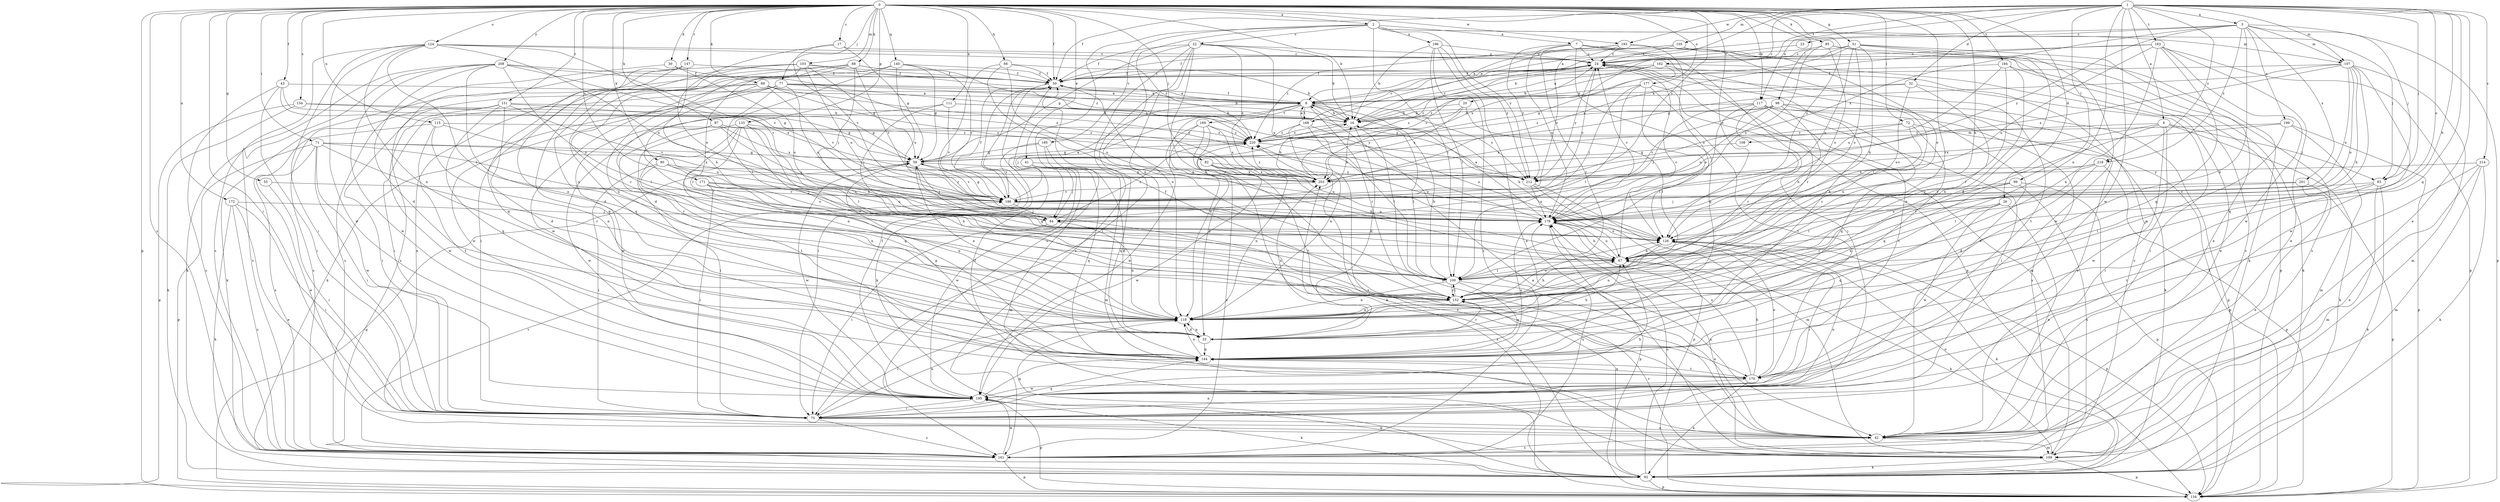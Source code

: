 strict digraph  {
0;
1;
2;
3;
6;
7;
8;
16;
17;
20;
22;
23;
24;
26;
30;
32;
33;
41;
42;
43;
50;
51;
55;
59;
66;
67;
71;
72;
75;
77;
82;
83;
84;
85;
87;
88;
89;
90;
92;
98;
99;
100;
103;
105;
107;
108;
109;
111;
115;
117;
118;
124;
126;
133;
134;
140;
144;
147;
151;
152;
154;
161;
162;
163;
168;
169;
170;
171;
172;
177;
178;
184;
185;
186;
193;
195;
196;
199;
201;
203;
208;
212;
214;
218;
220;
0 -> 2  [label=a];
0 -> 16  [label=b];
0 -> 17  [label=c];
0 -> 26  [label=d];
0 -> 30  [label=d];
0 -> 41  [label=e];
0 -> 43  [label=f];
0 -> 50  [label=f];
0 -> 51  [label=g];
0 -> 55  [label=g];
0 -> 66  [label=h];
0 -> 67  [label=h];
0 -> 71  [label=i];
0 -> 72  [label=i];
0 -> 75  [label=i];
0 -> 77  [label=j];
0 -> 82  [label=j];
0 -> 85  [label=k];
0 -> 87  [label=k];
0 -> 88  [label=k];
0 -> 89  [label=k];
0 -> 90  [label=k];
0 -> 98  [label=l];
0 -> 103  [label=m];
0 -> 111  [label=n];
0 -> 115  [label=n];
0 -> 117  [label=n];
0 -> 124  [label=o];
0 -> 126  [label=o];
0 -> 133  [label=p];
0 -> 134  [label=p];
0 -> 140  [label=q];
0 -> 147  [label=r];
0 -> 151  [label=r];
0 -> 152  [label=r];
0 -> 154  [label=s];
0 -> 161  [label=s];
0 -> 171  [label=u];
0 -> 172  [label=u];
0 -> 177  [label=u];
0 -> 178  [label=u];
0 -> 184  [label=v];
0 -> 193  [label=w];
0 -> 208  [label=y];
0 -> 212  [label=y];
1 -> 3  [label=a];
1 -> 6  [label=a];
1 -> 20  [label=c];
1 -> 32  [label=d];
1 -> 42  [label=e];
1 -> 50  [label=f];
1 -> 67  [label=h];
1 -> 83  [label=j];
1 -> 99  [label=l];
1 -> 105  [label=m];
1 -> 107  [label=m];
1 -> 117  [label=n];
1 -> 118  [label=n];
1 -> 144  [label=q];
1 -> 162  [label=t];
1 -> 163  [label=t];
1 -> 168  [label=t];
1 -> 178  [label=u];
1 -> 193  [label=w];
1 -> 195  [label=w];
1 -> 214  [label=z];
1 -> 218  [label=z];
2 -> 7  [label=a];
2 -> 22  [label=c];
2 -> 83  [label=j];
2 -> 100  [label=l];
2 -> 107  [label=m];
2 -> 118  [label=n];
2 -> 161  [label=s];
2 -> 185  [label=v];
2 -> 196  [label=x];
2 -> 212  [label=y];
3 -> 8  [label=a];
3 -> 23  [label=c];
3 -> 83  [label=j];
3 -> 107  [label=m];
3 -> 118  [label=n];
3 -> 134  [label=p];
3 -> 199  [label=x];
3 -> 201  [label=x];
3 -> 203  [label=x];
3 -> 212  [label=y];
3 -> 218  [label=z];
6 -> 75  [label=i];
6 -> 83  [label=j];
6 -> 92  [label=k];
6 -> 108  [label=m];
6 -> 152  [label=r];
6 -> 186  [label=v];
6 -> 195  [label=w];
7 -> 24  [label=c];
7 -> 42  [label=e];
7 -> 75  [label=i];
7 -> 134  [label=p];
7 -> 144  [label=q];
7 -> 152  [label=r];
7 -> 178  [label=u];
7 -> 212  [label=y];
8 -> 16  [label=b];
8 -> 50  [label=f];
8 -> 67  [label=h];
8 -> 84  [label=j];
8 -> 118  [label=n];
8 -> 152  [label=r];
8 -> 168  [label=t];
8 -> 169  [label=t];
8 -> 212  [label=y];
16 -> 24  [label=c];
16 -> 33  [label=d];
16 -> 42  [label=e];
16 -> 100  [label=l];
16 -> 220  [label=z];
17 -> 24  [label=c];
17 -> 59  [label=g];
17 -> 126  [label=o];
17 -> 186  [label=v];
20 -> 16  [label=b];
20 -> 100  [label=l];
20 -> 203  [label=x];
20 -> 220  [label=z];
22 -> 16  [label=b];
22 -> 24  [label=c];
22 -> 50  [label=f];
22 -> 59  [label=g];
22 -> 75  [label=i];
22 -> 118  [label=n];
22 -> 152  [label=r];
22 -> 161  [label=s];
22 -> 178  [label=u];
22 -> 203  [label=x];
23 -> 24  [label=c];
24 -> 50  [label=f];
24 -> 152  [label=r];
24 -> 170  [label=t];
24 -> 212  [label=y];
26 -> 42  [label=e];
26 -> 144  [label=q];
26 -> 152  [label=r];
26 -> 178  [label=u];
26 -> 195  [label=w];
30 -> 50  [label=f];
30 -> 126  [label=o];
30 -> 161  [label=s];
32 -> 8  [label=a];
32 -> 75  [label=i];
32 -> 118  [label=n];
32 -> 126  [label=o];
32 -> 220  [label=z];
33 -> 24  [label=c];
33 -> 67  [label=h];
33 -> 118  [label=n];
33 -> 144  [label=q];
33 -> 152  [label=r];
33 -> 203  [label=x];
41 -> 33  [label=d];
41 -> 84  [label=j];
41 -> 109  [label=m];
41 -> 144  [label=q];
41 -> 195  [label=w];
41 -> 203  [label=x];
42 -> 50  [label=f];
42 -> 109  [label=m];
42 -> 161  [label=s];
42 -> 220  [label=z];
43 -> 8  [label=a];
43 -> 59  [label=g];
43 -> 75  [label=i];
43 -> 161  [label=s];
43 -> 203  [label=x];
50 -> 8  [label=a];
50 -> 24  [label=c];
50 -> 67  [label=h];
50 -> 75  [label=i];
50 -> 92  [label=k];
51 -> 16  [label=b];
51 -> 24  [label=c];
51 -> 33  [label=d];
51 -> 42  [label=e];
51 -> 67  [label=h];
51 -> 126  [label=o];
51 -> 178  [label=u];
51 -> 195  [label=w];
51 -> 203  [label=x];
55 -> 75  [label=i];
55 -> 186  [label=v];
59 -> 24  [label=c];
59 -> 84  [label=j];
59 -> 118  [label=n];
59 -> 186  [label=v];
59 -> 195  [label=w];
59 -> 203  [label=x];
66 -> 16  [label=b];
66 -> 50  [label=f];
66 -> 100  [label=l];
66 -> 126  [label=o];
66 -> 152  [label=r];
67 -> 24  [label=c];
67 -> 92  [label=k];
67 -> 100  [label=l];
67 -> 178  [label=u];
71 -> 42  [label=e];
71 -> 59  [label=g];
71 -> 75  [label=i];
71 -> 134  [label=p];
71 -> 152  [label=r];
71 -> 178  [label=u];
71 -> 195  [label=w];
71 -> 203  [label=x];
72 -> 67  [label=h];
72 -> 134  [label=p];
72 -> 144  [label=q];
72 -> 203  [label=x];
72 -> 220  [label=z];
75 -> 42  [label=e];
75 -> 67  [label=h];
75 -> 118  [label=n];
75 -> 126  [label=o];
75 -> 144  [label=q];
75 -> 161  [label=s];
77 -> 8  [label=a];
77 -> 16  [label=b];
77 -> 75  [label=i];
77 -> 92  [label=k];
77 -> 152  [label=r];
77 -> 178  [label=u];
77 -> 195  [label=w];
77 -> 212  [label=y];
77 -> 220  [label=z];
82 -> 67  [label=h];
82 -> 118  [label=n];
82 -> 178  [label=u];
82 -> 195  [label=w];
82 -> 203  [label=x];
82 -> 212  [label=y];
83 -> 92  [label=k];
83 -> 100  [label=l];
83 -> 109  [label=m];
83 -> 170  [label=t];
83 -> 186  [label=v];
84 -> 75  [label=i];
84 -> 118  [label=n];
84 -> 220  [label=z];
85 -> 24  [label=c];
85 -> 92  [label=k];
85 -> 126  [label=o];
85 -> 161  [label=s];
85 -> 178  [label=u];
87 -> 152  [label=r];
87 -> 178  [label=u];
87 -> 195  [label=w];
87 -> 203  [label=x];
87 -> 220  [label=z];
88 -> 33  [label=d];
88 -> 42  [label=e];
88 -> 50  [label=f];
88 -> 84  [label=j];
88 -> 144  [label=q];
88 -> 152  [label=r];
88 -> 186  [label=v];
88 -> 220  [label=z];
89 -> 8  [label=a];
89 -> 92  [label=k];
89 -> 100  [label=l];
89 -> 161  [label=s];
89 -> 186  [label=v];
89 -> 203  [label=x];
89 -> 212  [label=y];
90 -> 75  [label=i];
90 -> 84  [label=j];
90 -> 118  [label=n];
90 -> 126  [label=o];
90 -> 212  [label=y];
92 -> 118  [label=n];
92 -> 134  [label=p];
92 -> 178  [label=u];
92 -> 220  [label=z];
98 -> 16  [label=b];
98 -> 67  [label=h];
98 -> 92  [label=k];
98 -> 134  [label=p];
98 -> 144  [label=q];
98 -> 178  [label=u];
98 -> 186  [label=v];
98 -> 220  [label=z];
99 -> 100  [label=l];
99 -> 118  [label=n];
99 -> 134  [label=p];
99 -> 161  [label=s];
99 -> 186  [label=v];
100 -> 16  [label=b];
100 -> 42  [label=e];
100 -> 59  [label=g];
100 -> 118  [label=n];
100 -> 144  [label=q];
100 -> 152  [label=r];
103 -> 8  [label=a];
103 -> 33  [label=d];
103 -> 50  [label=f];
103 -> 59  [label=g];
103 -> 118  [label=n];
103 -> 144  [label=q];
103 -> 152  [label=r];
103 -> 178  [label=u];
105 -> 8  [label=a];
105 -> 24  [label=c];
105 -> 50  [label=f];
105 -> 126  [label=o];
105 -> 161  [label=s];
107 -> 50  [label=f];
107 -> 59  [label=g];
107 -> 67  [label=h];
107 -> 109  [label=m];
107 -> 126  [label=o];
107 -> 144  [label=q];
107 -> 178  [label=u];
107 -> 195  [label=w];
107 -> 203  [label=x];
108 -> 59  [label=g];
109 -> 8  [label=a];
109 -> 24  [label=c];
109 -> 92  [label=k];
109 -> 126  [label=o];
109 -> 134  [label=p];
109 -> 152  [label=r];
109 -> 178  [label=u];
109 -> 195  [label=w];
111 -> 16  [label=b];
111 -> 84  [label=j];
111 -> 186  [label=v];
111 -> 195  [label=w];
111 -> 212  [label=y];
115 -> 118  [label=n];
115 -> 161  [label=s];
115 -> 170  [label=t];
115 -> 178  [label=u];
115 -> 220  [label=z];
117 -> 16  [label=b];
117 -> 42  [label=e];
117 -> 75  [label=i];
117 -> 84  [label=j];
117 -> 100  [label=l];
117 -> 152  [label=r];
117 -> 161  [label=s];
117 -> 170  [label=t];
118 -> 33  [label=d];
118 -> 75  [label=i];
124 -> 24  [label=c];
124 -> 75  [label=i];
124 -> 100  [label=l];
124 -> 118  [label=n];
124 -> 161  [label=s];
124 -> 178  [label=u];
124 -> 186  [label=v];
124 -> 195  [label=w];
124 -> 220  [label=z];
126 -> 67  [label=h];
126 -> 75  [label=i];
126 -> 92  [label=k];
126 -> 118  [label=n];
126 -> 134  [label=p];
133 -> 67  [label=h];
133 -> 75  [label=i];
133 -> 100  [label=l];
133 -> 118  [label=n];
133 -> 144  [label=q];
133 -> 152  [label=r];
133 -> 170  [label=t];
133 -> 220  [label=z];
134 -> 59  [label=g];
134 -> 203  [label=x];
140 -> 50  [label=f];
140 -> 59  [label=g];
140 -> 100  [label=l];
140 -> 178  [label=u];
140 -> 186  [label=v];
140 -> 195  [label=w];
144 -> 59  [label=g];
144 -> 118  [label=n];
144 -> 170  [label=t];
144 -> 178  [label=u];
147 -> 50  [label=f];
147 -> 67  [label=h];
147 -> 75  [label=i];
147 -> 144  [label=q];
147 -> 161  [label=s];
151 -> 16  [label=b];
151 -> 33  [label=d];
151 -> 59  [label=g];
151 -> 75  [label=i];
151 -> 144  [label=q];
151 -> 186  [label=v];
151 -> 195  [label=w];
152 -> 50  [label=f];
152 -> 67  [label=h];
152 -> 100  [label=l];
152 -> 118  [label=n];
152 -> 126  [label=o];
154 -> 16  [label=b];
154 -> 59  [label=g];
154 -> 92  [label=k];
154 -> 134  [label=p];
161 -> 134  [label=p];
161 -> 178  [label=u];
161 -> 186  [label=v];
161 -> 195  [label=w];
161 -> 220  [label=z];
162 -> 8  [label=a];
162 -> 16  [label=b];
162 -> 42  [label=e];
162 -> 50  [label=f];
162 -> 59  [label=g];
162 -> 100  [label=l];
163 -> 24  [label=c];
163 -> 42  [label=e];
163 -> 118  [label=n];
163 -> 134  [label=p];
163 -> 144  [label=q];
163 -> 178  [label=u];
163 -> 195  [label=w];
163 -> 203  [label=x];
168 -> 8  [label=a];
168 -> 24  [label=c];
168 -> 100  [label=l];
168 -> 118  [label=n];
168 -> 126  [label=o];
168 -> 220  [label=z];
169 -> 33  [label=d];
169 -> 92  [label=k];
169 -> 170  [label=t];
169 -> 195  [label=w];
169 -> 203  [label=x];
169 -> 220  [label=z];
170 -> 67  [label=h];
170 -> 92  [label=k];
170 -> 126  [label=o];
170 -> 144  [label=q];
170 -> 178  [label=u];
170 -> 195  [label=w];
171 -> 67  [label=h];
171 -> 75  [label=i];
171 -> 118  [label=n];
171 -> 178  [label=u];
171 -> 186  [label=v];
172 -> 42  [label=e];
172 -> 75  [label=i];
172 -> 84  [label=j];
172 -> 92  [label=k];
172 -> 161  [label=s];
177 -> 8  [label=a];
177 -> 84  [label=j];
177 -> 100  [label=l];
177 -> 109  [label=m];
177 -> 126  [label=o];
177 -> 170  [label=t];
178 -> 8  [label=a];
178 -> 24  [label=c];
178 -> 67  [label=h];
178 -> 126  [label=o];
178 -> 134  [label=p];
184 -> 50  [label=f];
184 -> 92  [label=k];
184 -> 118  [label=n];
184 -> 152  [label=r];
184 -> 178  [label=u];
185 -> 59  [label=g];
185 -> 109  [label=m];
185 -> 144  [label=q];
185 -> 186  [label=v];
186 -> 8  [label=a];
186 -> 16  [label=b];
186 -> 24  [label=c];
186 -> 50  [label=f];
186 -> 59  [label=g];
186 -> 84  [label=j];
186 -> 178  [label=u];
193 -> 8  [label=a];
193 -> 24  [label=c];
193 -> 126  [label=o];
193 -> 134  [label=p];
193 -> 186  [label=v];
193 -> 220  [label=z];
195 -> 50  [label=f];
195 -> 75  [label=i];
195 -> 92  [label=k];
195 -> 134  [label=p];
195 -> 144  [label=q];
196 -> 16  [label=b];
196 -> 24  [label=c];
196 -> 42  [label=e];
196 -> 100  [label=l];
196 -> 161  [label=s];
196 -> 212  [label=y];
199 -> 109  [label=m];
199 -> 118  [label=n];
199 -> 134  [label=p];
199 -> 203  [label=x];
199 -> 220  [label=z];
201 -> 42  [label=e];
201 -> 84  [label=j];
201 -> 134  [label=p];
201 -> 186  [label=v];
203 -> 16  [label=b];
203 -> 24  [label=c];
203 -> 186  [label=v];
203 -> 220  [label=z];
208 -> 33  [label=d];
208 -> 50  [label=f];
208 -> 92  [label=k];
208 -> 118  [label=n];
208 -> 126  [label=o];
208 -> 161  [label=s];
208 -> 186  [label=v];
208 -> 195  [label=w];
208 -> 203  [label=x];
212 -> 109  [label=m];
212 -> 134  [label=p];
212 -> 178  [label=u];
214 -> 42  [label=e];
214 -> 92  [label=k];
214 -> 109  [label=m];
214 -> 170  [label=t];
214 -> 212  [label=y];
218 -> 33  [label=d];
218 -> 100  [label=l];
218 -> 134  [label=p];
218 -> 178  [label=u];
218 -> 203  [label=x];
220 -> 59  [label=g];
220 -> 126  [label=o];
}
